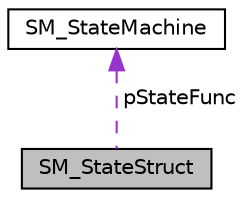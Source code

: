 digraph "SM_StateStruct"
{
  edge [fontname="Helvetica",fontsize="10",labelfontname="Helvetica",labelfontsize="10"];
  node [fontname="Helvetica",fontsize="10",shape=record];
  Node1 [label="SM_StateStruct",height=0.2,width=0.4,color="black", fillcolor="grey75", style="filled", fontcolor="black"];
  Node2 -> Node1 [dir="back",color="darkorchid3",fontsize="10",style="dashed",label=" pStateFunc" ,fontname="Helvetica"];
  Node2 [label="SM_StateMachine",height=0.2,width=0.4,color="black", fillcolor="white", style="filled",URL="$struct_s_m___state_machine.html"];
}
